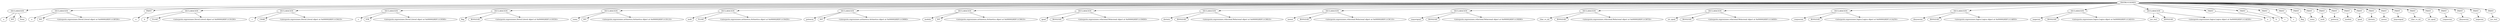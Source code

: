 digraph {
	0 [label = "INSTRUCCIONES"];
	1 [label = "DECLARACION"];
	2 [label = "a"];
	3 [label = "INT"];
	4 [label = "None"];
	5 [label = "DECLARACION"];
	6 [label = "a"];
	7 [label = "INT"];
	8 [label = "<interprete.expresiones.literal.Literal object at 0x0000028DF11C8FD0>"];
	9 [label = "PRINT"];
	10 [label = "a"];
	11 [label = "DECLARACION"];
	12 [label = "b"];
	13 [label = "FLOAT"];
	14 [label = "<interprete.expresiones.literal.Literal object at 0x0000028DF11C91D0>"];
	15 [label = "DECLARACION"];
	16 [label = "c"];
	17 [label = "CHAR"];
	18 [label = "<interprete.expresiones.literal.Literal object at 0x0000028DF11C9410>"];
	19 [label = "DECLARACION"];
	20 [label = "s"];
	21 [label = "STR"];
	22 [label = "<interprete.expresiones.literal.Literal object at 0x0000028DF11C9590>"];
	23 [label = "DECLARACION"];
	24 [label = "flag"];
	25 [label = "BOOLEAN"];
	26 [label = "<interprete.expresiones.literal.Literal object at 0x0000028DF11C9550>"];
	27 [label = "DECLARACION"];
	28 [label = "suma"];
	29 [label = "INT"];
	30 [label = "<interprete.expresiones.aritmetica.Aritmetica object at 0x0000028DF11C9110>"];
	31 [label = "DECLARACION"];
	32 [label = "mult"];
	33 [label = "FLOAT"];
	34 [label = "<interprete.expresiones.aritmetica.Aritmetica object at 0x0000028DF11C9A50>"];
	35 [label = "DECLARACION"];
	36 [label = "potencia"];
	37 [label = "INT"];
	38 [label = "<interprete.expresiones.aritmetica.Aritmetica object at 0x0000028DF11C9990>"];
	39 [label = "DECLARACION"];
	40 [label = "modulo"];
	41 [label = "INT"];
	42 [label = "<interprete.expresiones.aritmetica.Aritmetica object at 0x0000028DF11C9610>"];
	43 [label = "DECLARACION"];
	44 [label = "igual"];
	45 [label = "BOOLEAN"];
	46 [label = "<interprete.expresiones.relacional.Relacional object at 0x0000028DF11C90D0>"];
	47 [label = "DECLARACION"];
	48 [label = "distinto"];
	49 [label = "BOOLEAN"];
	50 [label = "<interprete.expresiones.relacional.Relacional object at 0x0000028DF11C9810>"];
	51 [label = "DECLARACION"];
	52 [label = "menor"];
	53 [label = "BOOLEAN"];
	54 [label = "<interprete.expresiones.relacional.Relacional object at 0x0000028DF11C9C10>"];
	55 [label = "DECLARACION"];
	56 [label = "mayorigual"];
	57 [label = "BOOLEAN"];
	58 [label = "<interprete.expresiones.relacional.Relacional object at 0x0000028DF11C9D90>"];
	59 [label = "DECLARACION"];
	60 [label = "char_vs_int"];
	61 [label = "BOOLEAN"];
	62 [label = "<interprete.expresiones.relacional.Relacional object at 0x0000028DF11C9F50>"];
	63 [label = "DECLARACION"];
	64 [label = "str_igual"];
	65 [label = "BOOLEAN"];
	66 [label = "<interprete.expresiones.relacional.Relacional object at 0x0000028DF11CA0D0>"];
	67 [label = "DECLARACION"];
	68 [label = "conjuncion"];
	69 [label = "BOOLEAN"];
	70 [label = "<interprete.expresiones.logica.Logica object at 0x0000028DF11CA250>"];
	71 [label = "DECLARACION"];
	72 [label = "disyuncion"];
	73 [label = "BOOLEAN"];
	74 [label = "<interprete.expresiones.logica.Logica object at 0x0000028DF11CAB50>"];
	75 [label = "DECLARACION"];
	76 [label = "negacion"];
	77 [label = "BOOLEAN"];
	78 [label = "<interprete.expresiones.logica.Logica object at 0x0000028DF11CAD10>"];
	79 [label = "DECLARACION"];
	80 [label = "xor_test"];
	81 [label = "BOOLEAN"];
	82 [label = "<interprete.expresiones.logica.Logica object at 0x0000028DF11CAED0>"];
	83 [label = "PRINT"];
	84 [label = "a"];
	85 [label = "PRINT"];
	86 [label = "b"];
	87 [label = "PRINT"];
	88 [label = "c"];
	89 [label = "PRINT"];
	90 [label = "s"];
	91 [label = "PRINT"];
	92 [label = "flag"];
	93 [label = "PRINT"];
	94 [label = "suma"];
	95 [label = "PRINT"];
	96 [label = "mult"];
	97 [label = "PRINT"];
	98 [label = "potencia"];
	99 [label = "PRINT"];
	100 [label = "modulo"];
	101 [label = "PRINT"];
	102 [label = "igual"];
	103 [label = "PRINT"];
	104 [label = "distinto"];
	105 [label = "PRINT"];
	106 [label = "menor"];
	107 [label = "PRINT"];
	108 [label = "mayorigual"];
	109 [label = "PRINT"];
	110 [label = "char_vs_int"];
	111 [label = "PRINT"];
	112 [label = "str_igual"];
	113 [label = "PRINT"];
	114 [label = "conjuncion"];
	115 [label = "PRINT"];
	116 [label = "disyuncion"];
	117 [label = "PRINT"];
	118 [label = "negacion"];
	119 [label = "PRINT"];
	120 [label = "xor_test"];
	0 -> 1;
	1 -> 2;
	1 -> 3;
	1 -> 4;
	0 -> 5;
	5 -> 6;
	5 -> 7;
	5 -> 8;
	0 -> 9;
	9 -> 10;
	0 -> 11;
	11 -> 12;
	11 -> 13;
	11 -> 14;
	0 -> 15;
	15 -> 16;
	15 -> 17;
	15 -> 18;
	0 -> 19;
	19 -> 20;
	19 -> 21;
	19 -> 22;
	0 -> 23;
	23 -> 24;
	23 -> 25;
	23 -> 26;
	0 -> 27;
	27 -> 28;
	27 -> 29;
	27 -> 30;
	0 -> 31;
	31 -> 32;
	31 -> 33;
	31 -> 34;
	0 -> 35;
	35 -> 36;
	35 -> 37;
	35 -> 38;
	0 -> 39;
	39 -> 40;
	39 -> 41;
	39 -> 42;
	0 -> 43;
	43 -> 44;
	43 -> 45;
	43 -> 46;
	0 -> 47;
	47 -> 48;
	47 -> 49;
	47 -> 50;
	0 -> 51;
	51 -> 52;
	51 -> 53;
	51 -> 54;
	0 -> 55;
	55 -> 56;
	55 -> 57;
	55 -> 58;
	0 -> 59;
	59 -> 60;
	59 -> 61;
	59 -> 62;
	0 -> 63;
	63 -> 64;
	63 -> 65;
	63 -> 66;
	0 -> 67;
	67 -> 68;
	67 -> 69;
	67 -> 70;
	0 -> 71;
	71 -> 72;
	71 -> 73;
	71 -> 74;
	0 -> 75;
	75 -> 76;
	75 -> 77;
	75 -> 78;
	0 -> 79;
	79 -> 80;
	79 -> 81;
	79 -> 82;
	0 -> 83;
	83 -> 84;
	0 -> 85;
	85 -> 86;
	0 -> 87;
	87 -> 88;
	0 -> 89;
	89 -> 90;
	0 -> 91;
	91 -> 92;
	0 -> 93;
	93 -> 94;
	0 -> 95;
	95 -> 96;
	0 -> 97;
	97 -> 98;
	0 -> 99;
	99 -> 100;
	0 -> 101;
	101 -> 102;
	0 -> 103;
	103 -> 104;
	0 -> 105;
	105 -> 106;
	0 -> 107;
	107 -> 108;
	0 -> 109;
	109 -> 110;
	0 -> 111;
	111 -> 112;
	0 -> 113;
	113 -> 114;
	0 -> 115;
	115 -> 116;
	0 -> 117;
	117 -> 118;
	0 -> 119;
	119 -> 120;
}
